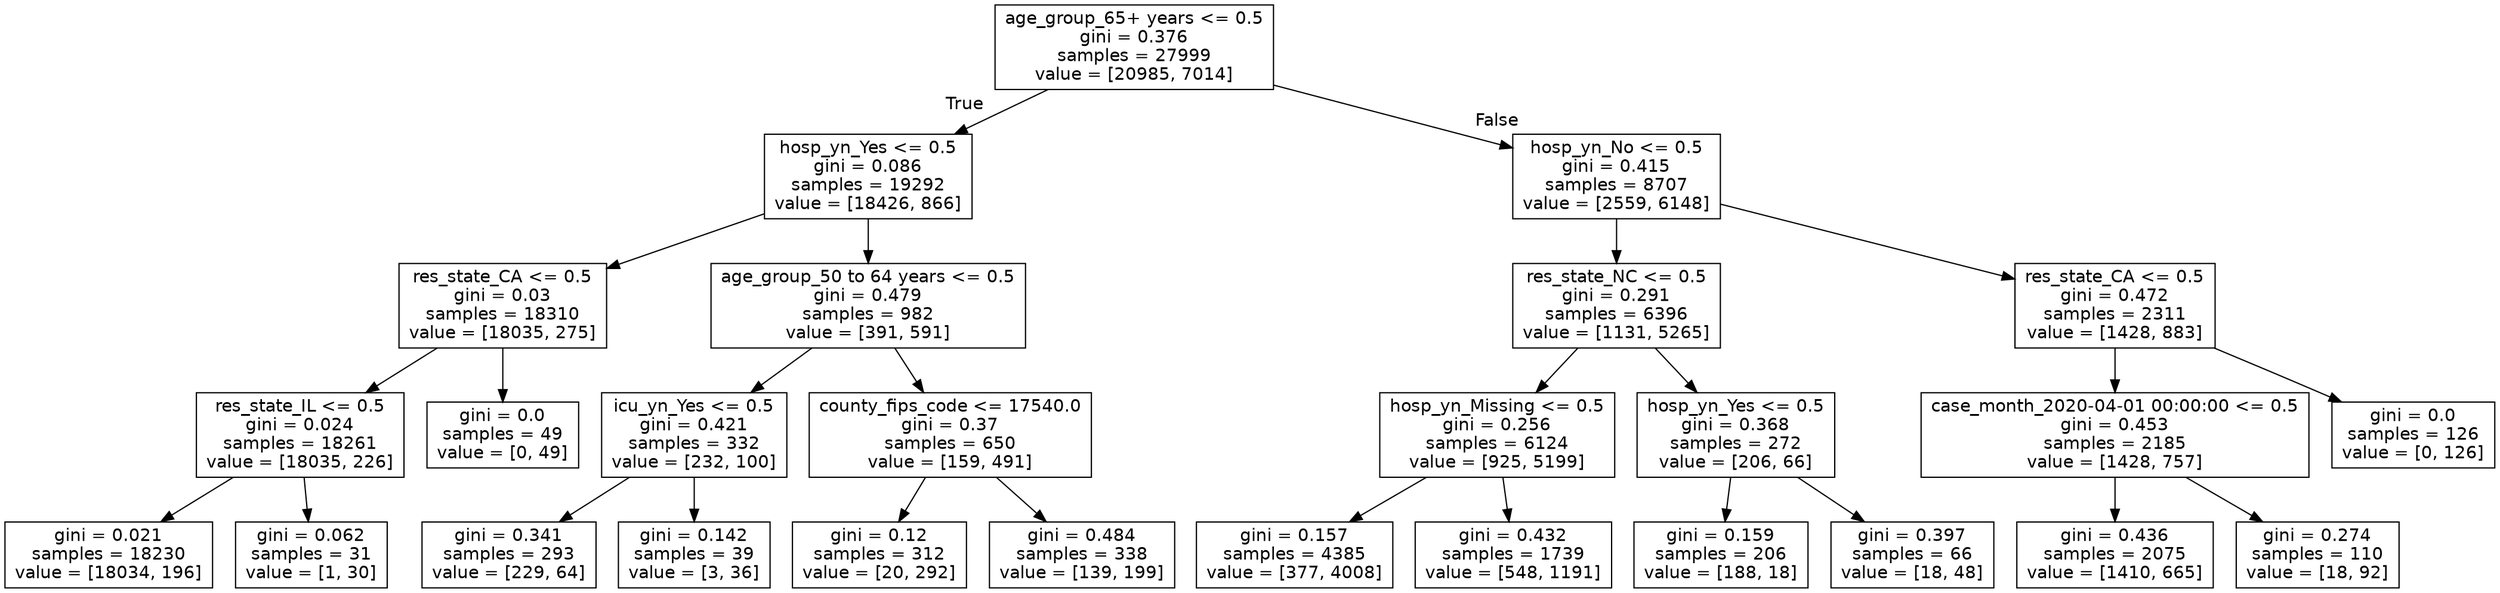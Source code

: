 digraph Tree {
node [shape=box, fontname="helvetica"] ;
edge [fontname="helvetica"] ;
0 [label="age_group_65+ years <= 0.5\ngini = 0.376\nsamples = 27999\nvalue = [20985, 7014]"] ;
1 [label="hosp_yn_Yes <= 0.5\ngini = 0.086\nsamples = 19292\nvalue = [18426, 866]"] ;
0 -> 1 [labeldistance=2.5, labelangle=45, headlabel="True"] ;
2 [label="res_state_CA <= 0.5\ngini = 0.03\nsamples = 18310\nvalue = [18035, 275]"] ;
1 -> 2 ;
3 [label="res_state_IL <= 0.5\ngini = 0.024\nsamples = 18261\nvalue = [18035, 226]"] ;
2 -> 3 ;
4 [label="gini = 0.021\nsamples = 18230\nvalue = [18034, 196]"] ;
3 -> 4 ;
5 [label="gini = 0.062\nsamples = 31\nvalue = [1, 30]"] ;
3 -> 5 ;
6 [label="gini = 0.0\nsamples = 49\nvalue = [0, 49]"] ;
2 -> 6 ;
7 [label="age_group_50 to 64 years <= 0.5\ngini = 0.479\nsamples = 982\nvalue = [391, 591]"] ;
1 -> 7 ;
8 [label="icu_yn_Yes <= 0.5\ngini = 0.421\nsamples = 332\nvalue = [232, 100]"] ;
7 -> 8 ;
9 [label="gini = 0.341\nsamples = 293\nvalue = [229, 64]"] ;
8 -> 9 ;
10 [label="gini = 0.142\nsamples = 39\nvalue = [3, 36]"] ;
8 -> 10 ;
11 [label="county_fips_code <= 17540.0\ngini = 0.37\nsamples = 650\nvalue = [159, 491]"] ;
7 -> 11 ;
12 [label="gini = 0.12\nsamples = 312\nvalue = [20, 292]"] ;
11 -> 12 ;
13 [label="gini = 0.484\nsamples = 338\nvalue = [139, 199]"] ;
11 -> 13 ;
14 [label="hosp_yn_No <= 0.5\ngini = 0.415\nsamples = 8707\nvalue = [2559, 6148]"] ;
0 -> 14 [labeldistance=2.5, labelangle=-45, headlabel="False"] ;
15 [label="res_state_NC <= 0.5\ngini = 0.291\nsamples = 6396\nvalue = [1131, 5265]"] ;
14 -> 15 ;
16 [label="hosp_yn_Missing <= 0.5\ngini = 0.256\nsamples = 6124\nvalue = [925, 5199]"] ;
15 -> 16 ;
17 [label="gini = 0.157\nsamples = 4385\nvalue = [377, 4008]"] ;
16 -> 17 ;
18 [label="gini = 0.432\nsamples = 1739\nvalue = [548, 1191]"] ;
16 -> 18 ;
19 [label="hosp_yn_Yes <= 0.5\ngini = 0.368\nsamples = 272\nvalue = [206, 66]"] ;
15 -> 19 ;
20 [label="gini = 0.159\nsamples = 206\nvalue = [188, 18]"] ;
19 -> 20 ;
21 [label="gini = 0.397\nsamples = 66\nvalue = [18, 48]"] ;
19 -> 21 ;
22 [label="res_state_CA <= 0.5\ngini = 0.472\nsamples = 2311\nvalue = [1428, 883]"] ;
14 -> 22 ;
23 [label="case_month_2020-04-01 00:00:00 <= 0.5\ngini = 0.453\nsamples = 2185\nvalue = [1428, 757]"] ;
22 -> 23 ;
24 [label="gini = 0.436\nsamples = 2075\nvalue = [1410, 665]"] ;
23 -> 24 ;
25 [label="gini = 0.274\nsamples = 110\nvalue = [18, 92]"] ;
23 -> 25 ;
26 [label="gini = 0.0\nsamples = 126\nvalue = [0, 126]"] ;
22 -> 26 ;
}